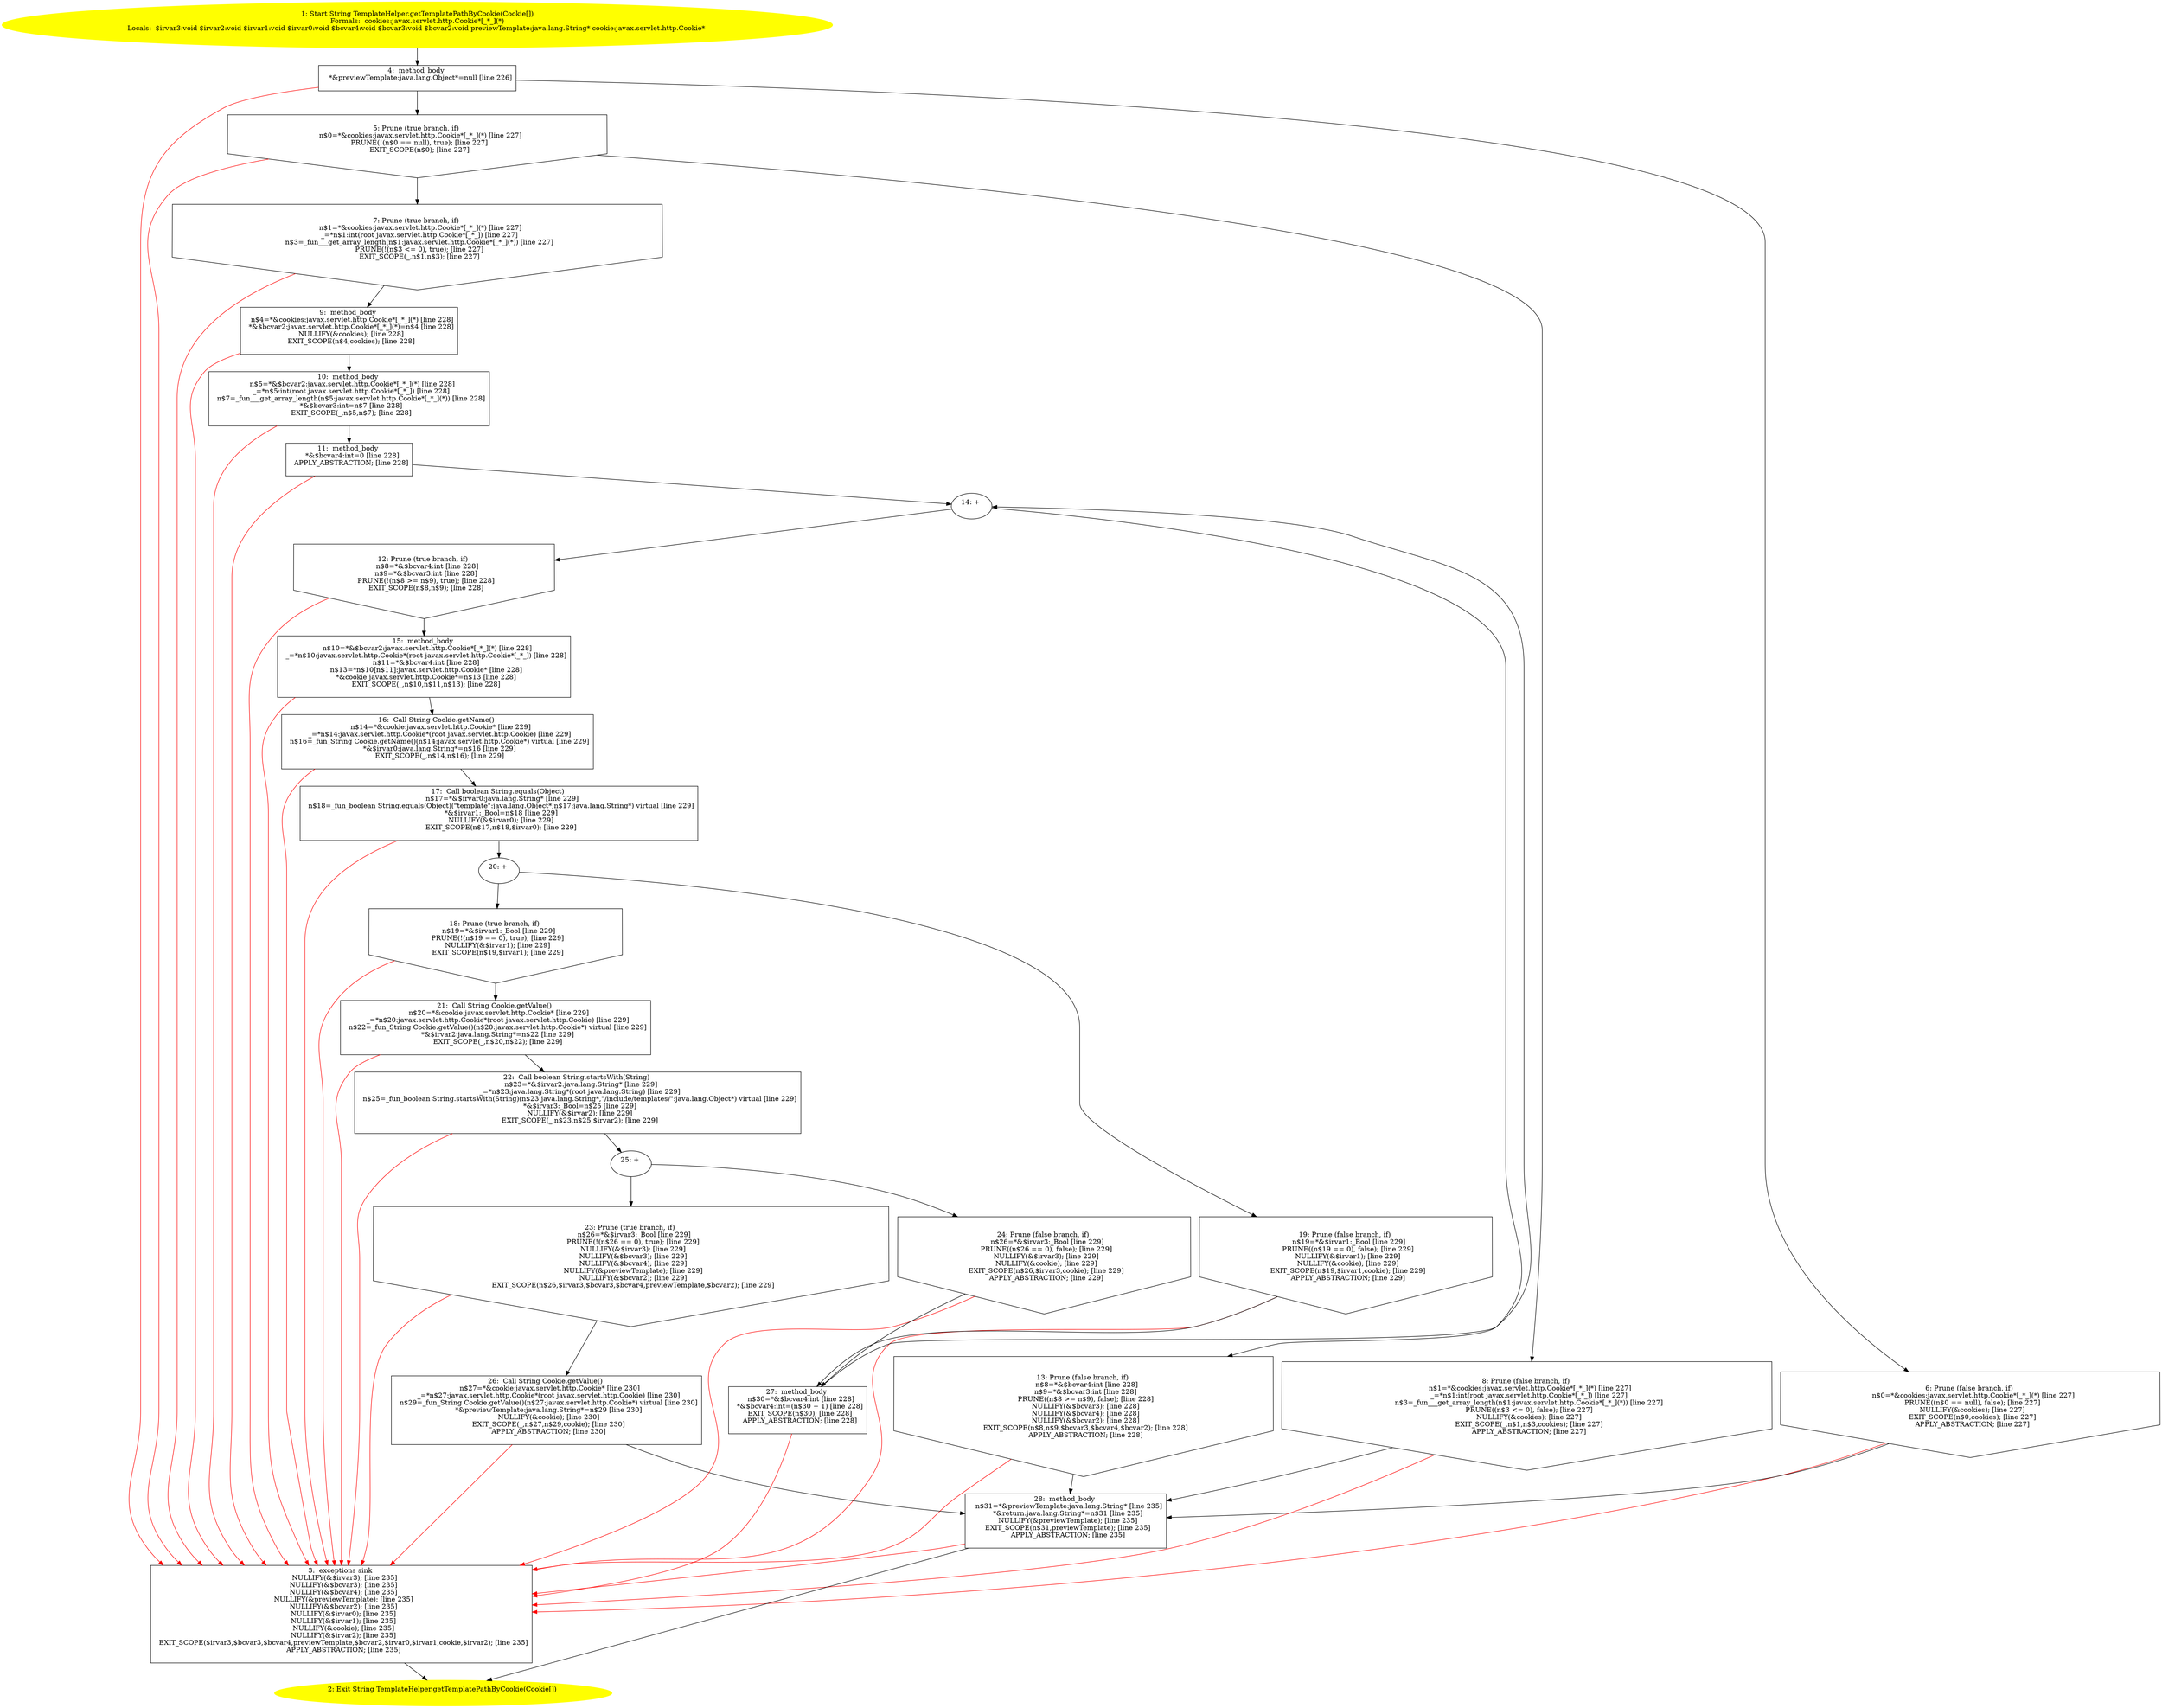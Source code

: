 /* @generated */
digraph cfg {
"com.zrlog.web.interceptor.TemplateHelper.getTemplatePathByCookie(javax.servlet.http.Cookie[]):java.l.95060e1eb302cf8574ad340b7da08317_1" [label="1: Start String TemplateHelper.getTemplatePathByCookie(Cookie[])\nFormals:  cookies:javax.servlet.http.Cookie*[_*_](*)\nLocals:  $irvar3:void $irvar2:void $irvar1:void $irvar0:void $bcvar4:void $bcvar3:void $bcvar2:void previewTemplate:java.lang.String* cookie:javax.servlet.http.Cookie* \n  " color=yellow style=filled]
	

	 "com.zrlog.web.interceptor.TemplateHelper.getTemplatePathByCookie(javax.servlet.http.Cookie[]):java.l.95060e1eb302cf8574ad340b7da08317_1" -> "com.zrlog.web.interceptor.TemplateHelper.getTemplatePathByCookie(javax.servlet.http.Cookie[]):java.l.95060e1eb302cf8574ad340b7da08317_4" ;
"com.zrlog.web.interceptor.TemplateHelper.getTemplatePathByCookie(javax.servlet.http.Cookie[]):java.l.95060e1eb302cf8574ad340b7da08317_2" [label="2: Exit String TemplateHelper.getTemplatePathByCookie(Cookie[]) \n  " color=yellow style=filled]
	

"com.zrlog.web.interceptor.TemplateHelper.getTemplatePathByCookie(javax.servlet.http.Cookie[]):java.l.95060e1eb302cf8574ad340b7da08317_3" [label="3:  exceptions sink \n   NULLIFY(&$irvar3); [line 235]\n  NULLIFY(&$bcvar3); [line 235]\n  NULLIFY(&$bcvar4); [line 235]\n  NULLIFY(&previewTemplate); [line 235]\n  NULLIFY(&$bcvar2); [line 235]\n  NULLIFY(&$irvar0); [line 235]\n  NULLIFY(&$irvar1); [line 235]\n  NULLIFY(&cookie); [line 235]\n  NULLIFY(&$irvar2); [line 235]\n  EXIT_SCOPE($irvar3,$bcvar3,$bcvar4,previewTemplate,$bcvar2,$irvar0,$irvar1,cookie,$irvar2); [line 235]\n  APPLY_ABSTRACTION; [line 235]\n " shape="box"]
	

	 "com.zrlog.web.interceptor.TemplateHelper.getTemplatePathByCookie(javax.servlet.http.Cookie[]):java.l.95060e1eb302cf8574ad340b7da08317_3" -> "com.zrlog.web.interceptor.TemplateHelper.getTemplatePathByCookie(javax.servlet.http.Cookie[]):java.l.95060e1eb302cf8574ad340b7da08317_2" ;
"com.zrlog.web.interceptor.TemplateHelper.getTemplatePathByCookie(javax.servlet.http.Cookie[]):java.l.95060e1eb302cf8574ad340b7da08317_4" [label="4:  method_body \n   *&previewTemplate:java.lang.Object*=null [line 226]\n " shape="box"]
	

	 "com.zrlog.web.interceptor.TemplateHelper.getTemplatePathByCookie(javax.servlet.http.Cookie[]):java.l.95060e1eb302cf8574ad340b7da08317_4" -> "com.zrlog.web.interceptor.TemplateHelper.getTemplatePathByCookie(javax.servlet.http.Cookie[]):java.l.95060e1eb302cf8574ad340b7da08317_5" ;
	 "com.zrlog.web.interceptor.TemplateHelper.getTemplatePathByCookie(javax.servlet.http.Cookie[]):java.l.95060e1eb302cf8574ad340b7da08317_4" -> "com.zrlog.web.interceptor.TemplateHelper.getTemplatePathByCookie(javax.servlet.http.Cookie[]):java.l.95060e1eb302cf8574ad340b7da08317_6" ;
	 "com.zrlog.web.interceptor.TemplateHelper.getTemplatePathByCookie(javax.servlet.http.Cookie[]):java.l.95060e1eb302cf8574ad340b7da08317_4" -> "com.zrlog.web.interceptor.TemplateHelper.getTemplatePathByCookie(javax.servlet.http.Cookie[]):java.l.95060e1eb302cf8574ad340b7da08317_3" [color="red" ];
"com.zrlog.web.interceptor.TemplateHelper.getTemplatePathByCookie(javax.servlet.http.Cookie[]):java.l.95060e1eb302cf8574ad340b7da08317_5" [label="5: Prune (true branch, if) \n   n$0=*&cookies:javax.servlet.http.Cookie*[_*_](*) [line 227]\n  PRUNE(!(n$0 == null), true); [line 227]\n  EXIT_SCOPE(n$0); [line 227]\n " shape="invhouse"]
	

	 "com.zrlog.web.interceptor.TemplateHelper.getTemplatePathByCookie(javax.servlet.http.Cookie[]):java.l.95060e1eb302cf8574ad340b7da08317_5" -> "com.zrlog.web.interceptor.TemplateHelper.getTemplatePathByCookie(javax.servlet.http.Cookie[]):java.l.95060e1eb302cf8574ad340b7da08317_7" ;
	 "com.zrlog.web.interceptor.TemplateHelper.getTemplatePathByCookie(javax.servlet.http.Cookie[]):java.l.95060e1eb302cf8574ad340b7da08317_5" -> "com.zrlog.web.interceptor.TemplateHelper.getTemplatePathByCookie(javax.servlet.http.Cookie[]):java.l.95060e1eb302cf8574ad340b7da08317_8" ;
	 "com.zrlog.web.interceptor.TemplateHelper.getTemplatePathByCookie(javax.servlet.http.Cookie[]):java.l.95060e1eb302cf8574ad340b7da08317_5" -> "com.zrlog.web.interceptor.TemplateHelper.getTemplatePathByCookie(javax.servlet.http.Cookie[]):java.l.95060e1eb302cf8574ad340b7da08317_3" [color="red" ];
"com.zrlog.web.interceptor.TemplateHelper.getTemplatePathByCookie(javax.servlet.http.Cookie[]):java.l.95060e1eb302cf8574ad340b7da08317_6" [label="6: Prune (false branch, if) \n   n$0=*&cookies:javax.servlet.http.Cookie*[_*_](*) [line 227]\n  PRUNE((n$0 == null), false); [line 227]\n  NULLIFY(&cookies); [line 227]\n  EXIT_SCOPE(n$0,cookies); [line 227]\n  APPLY_ABSTRACTION; [line 227]\n " shape="invhouse"]
	

	 "com.zrlog.web.interceptor.TemplateHelper.getTemplatePathByCookie(javax.servlet.http.Cookie[]):java.l.95060e1eb302cf8574ad340b7da08317_6" -> "com.zrlog.web.interceptor.TemplateHelper.getTemplatePathByCookie(javax.servlet.http.Cookie[]):java.l.95060e1eb302cf8574ad340b7da08317_28" ;
	 "com.zrlog.web.interceptor.TemplateHelper.getTemplatePathByCookie(javax.servlet.http.Cookie[]):java.l.95060e1eb302cf8574ad340b7da08317_6" -> "com.zrlog.web.interceptor.TemplateHelper.getTemplatePathByCookie(javax.servlet.http.Cookie[]):java.l.95060e1eb302cf8574ad340b7da08317_3" [color="red" ];
"com.zrlog.web.interceptor.TemplateHelper.getTemplatePathByCookie(javax.servlet.http.Cookie[]):java.l.95060e1eb302cf8574ad340b7da08317_7" [label="7: Prune (true branch, if) \n   n$1=*&cookies:javax.servlet.http.Cookie*[_*_](*) [line 227]\n  _=*n$1:int(root javax.servlet.http.Cookie*[_*_]) [line 227]\n  n$3=_fun___get_array_length(n$1:javax.servlet.http.Cookie*[_*_](*)) [line 227]\n  PRUNE(!(n$3 <= 0), true); [line 227]\n  EXIT_SCOPE(_,n$1,n$3); [line 227]\n " shape="invhouse"]
	

	 "com.zrlog.web.interceptor.TemplateHelper.getTemplatePathByCookie(javax.servlet.http.Cookie[]):java.l.95060e1eb302cf8574ad340b7da08317_7" -> "com.zrlog.web.interceptor.TemplateHelper.getTemplatePathByCookie(javax.servlet.http.Cookie[]):java.l.95060e1eb302cf8574ad340b7da08317_9" ;
	 "com.zrlog.web.interceptor.TemplateHelper.getTemplatePathByCookie(javax.servlet.http.Cookie[]):java.l.95060e1eb302cf8574ad340b7da08317_7" -> "com.zrlog.web.interceptor.TemplateHelper.getTemplatePathByCookie(javax.servlet.http.Cookie[]):java.l.95060e1eb302cf8574ad340b7da08317_3" [color="red" ];
"com.zrlog.web.interceptor.TemplateHelper.getTemplatePathByCookie(javax.servlet.http.Cookie[]):java.l.95060e1eb302cf8574ad340b7da08317_8" [label="8: Prune (false branch, if) \n   n$1=*&cookies:javax.servlet.http.Cookie*[_*_](*) [line 227]\n  _=*n$1:int(root javax.servlet.http.Cookie*[_*_]) [line 227]\n  n$3=_fun___get_array_length(n$1:javax.servlet.http.Cookie*[_*_](*)) [line 227]\n  PRUNE((n$3 <= 0), false); [line 227]\n  NULLIFY(&cookies); [line 227]\n  EXIT_SCOPE(_,n$1,n$3,cookies); [line 227]\n  APPLY_ABSTRACTION; [line 227]\n " shape="invhouse"]
	

	 "com.zrlog.web.interceptor.TemplateHelper.getTemplatePathByCookie(javax.servlet.http.Cookie[]):java.l.95060e1eb302cf8574ad340b7da08317_8" -> "com.zrlog.web.interceptor.TemplateHelper.getTemplatePathByCookie(javax.servlet.http.Cookie[]):java.l.95060e1eb302cf8574ad340b7da08317_28" ;
	 "com.zrlog.web.interceptor.TemplateHelper.getTemplatePathByCookie(javax.servlet.http.Cookie[]):java.l.95060e1eb302cf8574ad340b7da08317_8" -> "com.zrlog.web.interceptor.TemplateHelper.getTemplatePathByCookie(javax.servlet.http.Cookie[]):java.l.95060e1eb302cf8574ad340b7da08317_3" [color="red" ];
"com.zrlog.web.interceptor.TemplateHelper.getTemplatePathByCookie(javax.servlet.http.Cookie[]):java.l.95060e1eb302cf8574ad340b7da08317_9" [label="9:  method_body \n   n$4=*&cookies:javax.servlet.http.Cookie*[_*_](*) [line 228]\n  *&$bcvar2:javax.servlet.http.Cookie*[_*_](*)=n$4 [line 228]\n  NULLIFY(&cookies); [line 228]\n  EXIT_SCOPE(n$4,cookies); [line 228]\n " shape="box"]
	

	 "com.zrlog.web.interceptor.TemplateHelper.getTemplatePathByCookie(javax.servlet.http.Cookie[]):java.l.95060e1eb302cf8574ad340b7da08317_9" -> "com.zrlog.web.interceptor.TemplateHelper.getTemplatePathByCookie(javax.servlet.http.Cookie[]):java.l.95060e1eb302cf8574ad340b7da08317_10" ;
	 "com.zrlog.web.interceptor.TemplateHelper.getTemplatePathByCookie(javax.servlet.http.Cookie[]):java.l.95060e1eb302cf8574ad340b7da08317_9" -> "com.zrlog.web.interceptor.TemplateHelper.getTemplatePathByCookie(javax.servlet.http.Cookie[]):java.l.95060e1eb302cf8574ad340b7da08317_3" [color="red" ];
"com.zrlog.web.interceptor.TemplateHelper.getTemplatePathByCookie(javax.servlet.http.Cookie[]):java.l.95060e1eb302cf8574ad340b7da08317_10" [label="10:  method_body \n   n$5=*&$bcvar2:javax.servlet.http.Cookie*[_*_](*) [line 228]\n  _=*n$5:int(root javax.servlet.http.Cookie*[_*_]) [line 228]\n  n$7=_fun___get_array_length(n$5:javax.servlet.http.Cookie*[_*_](*)) [line 228]\n  *&$bcvar3:int=n$7 [line 228]\n  EXIT_SCOPE(_,n$5,n$7); [line 228]\n " shape="box"]
	

	 "com.zrlog.web.interceptor.TemplateHelper.getTemplatePathByCookie(javax.servlet.http.Cookie[]):java.l.95060e1eb302cf8574ad340b7da08317_10" -> "com.zrlog.web.interceptor.TemplateHelper.getTemplatePathByCookie(javax.servlet.http.Cookie[]):java.l.95060e1eb302cf8574ad340b7da08317_11" ;
	 "com.zrlog.web.interceptor.TemplateHelper.getTemplatePathByCookie(javax.servlet.http.Cookie[]):java.l.95060e1eb302cf8574ad340b7da08317_10" -> "com.zrlog.web.interceptor.TemplateHelper.getTemplatePathByCookie(javax.servlet.http.Cookie[]):java.l.95060e1eb302cf8574ad340b7da08317_3" [color="red" ];
"com.zrlog.web.interceptor.TemplateHelper.getTemplatePathByCookie(javax.servlet.http.Cookie[]):java.l.95060e1eb302cf8574ad340b7da08317_11" [label="11:  method_body \n   *&$bcvar4:int=0 [line 228]\n  APPLY_ABSTRACTION; [line 228]\n " shape="box"]
	

	 "com.zrlog.web.interceptor.TemplateHelper.getTemplatePathByCookie(javax.servlet.http.Cookie[]):java.l.95060e1eb302cf8574ad340b7da08317_11" -> "com.zrlog.web.interceptor.TemplateHelper.getTemplatePathByCookie(javax.servlet.http.Cookie[]):java.l.95060e1eb302cf8574ad340b7da08317_14" ;
	 "com.zrlog.web.interceptor.TemplateHelper.getTemplatePathByCookie(javax.servlet.http.Cookie[]):java.l.95060e1eb302cf8574ad340b7da08317_11" -> "com.zrlog.web.interceptor.TemplateHelper.getTemplatePathByCookie(javax.servlet.http.Cookie[]):java.l.95060e1eb302cf8574ad340b7da08317_3" [color="red" ];
"com.zrlog.web.interceptor.TemplateHelper.getTemplatePathByCookie(javax.servlet.http.Cookie[]):java.l.95060e1eb302cf8574ad340b7da08317_12" [label="12: Prune (true branch, if) \n   n$8=*&$bcvar4:int [line 228]\n  n$9=*&$bcvar3:int [line 228]\n  PRUNE(!(n$8 >= n$9), true); [line 228]\n  EXIT_SCOPE(n$8,n$9); [line 228]\n " shape="invhouse"]
	

	 "com.zrlog.web.interceptor.TemplateHelper.getTemplatePathByCookie(javax.servlet.http.Cookie[]):java.l.95060e1eb302cf8574ad340b7da08317_12" -> "com.zrlog.web.interceptor.TemplateHelper.getTemplatePathByCookie(javax.servlet.http.Cookie[]):java.l.95060e1eb302cf8574ad340b7da08317_15" ;
	 "com.zrlog.web.interceptor.TemplateHelper.getTemplatePathByCookie(javax.servlet.http.Cookie[]):java.l.95060e1eb302cf8574ad340b7da08317_12" -> "com.zrlog.web.interceptor.TemplateHelper.getTemplatePathByCookie(javax.servlet.http.Cookie[]):java.l.95060e1eb302cf8574ad340b7da08317_3" [color="red" ];
"com.zrlog.web.interceptor.TemplateHelper.getTemplatePathByCookie(javax.servlet.http.Cookie[]):java.l.95060e1eb302cf8574ad340b7da08317_13" [label="13: Prune (false branch, if) \n   n$8=*&$bcvar4:int [line 228]\n  n$9=*&$bcvar3:int [line 228]\n  PRUNE((n$8 >= n$9), false); [line 228]\n  NULLIFY(&$bcvar3); [line 228]\n  NULLIFY(&$bcvar4); [line 228]\n  NULLIFY(&$bcvar2); [line 228]\n  EXIT_SCOPE(n$8,n$9,$bcvar3,$bcvar4,$bcvar2); [line 228]\n  APPLY_ABSTRACTION; [line 228]\n " shape="invhouse"]
	

	 "com.zrlog.web.interceptor.TemplateHelper.getTemplatePathByCookie(javax.servlet.http.Cookie[]):java.l.95060e1eb302cf8574ad340b7da08317_13" -> "com.zrlog.web.interceptor.TemplateHelper.getTemplatePathByCookie(javax.servlet.http.Cookie[]):java.l.95060e1eb302cf8574ad340b7da08317_28" ;
	 "com.zrlog.web.interceptor.TemplateHelper.getTemplatePathByCookie(javax.servlet.http.Cookie[]):java.l.95060e1eb302cf8574ad340b7da08317_13" -> "com.zrlog.web.interceptor.TemplateHelper.getTemplatePathByCookie(javax.servlet.http.Cookie[]):java.l.95060e1eb302cf8574ad340b7da08317_3" [color="red" ];
"com.zrlog.web.interceptor.TemplateHelper.getTemplatePathByCookie(javax.servlet.http.Cookie[]):java.l.95060e1eb302cf8574ad340b7da08317_14" [label="14: + \n  " ]
	

	 "com.zrlog.web.interceptor.TemplateHelper.getTemplatePathByCookie(javax.servlet.http.Cookie[]):java.l.95060e1eb302cf8574ad340b7da08317_14" -> "com.zrlog.web.interceptor.TemplateHelper.getTemplatePathByCookie(javax.servlet.http.Cookie[]):java.l.95060e1eb302cf8574ad340b7da08317_12" ;
	 "com.zrlog.web.interceptor.TemplateHelper.getTemplatePathByCookie(javax.servlet.http.Cookie[]):java.l.95060e1eb302cf8574ad340b7da08317_14" -> "com.zrlog.web.interceptor.TemplateHelper.getTemplatePathByCookie(javax.servlet.http.Cookie[]):java.l.95060e1eb302cf8574ad340b7da08317_13" ;
"com.zrlog.web.interceptor.TemplateHelper.getTemplatePathByCookie(javax.servlet.http.Cookie[]):java.l.95060e1eb302cf8574ad340b7da08317_15" [label="15:  method_body \n   n$10=*&$bcvar2:javax.servlet.http.Cookie*[_*_](*) [line 228]\n  _=*n$10:javax.servlet.http.Cookie*(root javax.servlet.http.Cookie*[_*_]) [line 228]\n  n$11=*&$bcvar4:int [line 228]\n  n$13=*n$10[n$11]:javax.servlet.http.Cookie* [line 228]\n  *&cookie:javax.servlet.http.Cookie*=n$13 [line 228]\n  EXIT_SCOPE(_,n$10,n$11,n$13); [line 228]\n " shape="box"]
	

	 "com.zrlog.web.interceptor.TemplateHelper.getTemplatePathByCookie(javax.servlet.http.Cookie[]):java.l.95060e1eb302cf8574ad340b7da08317_15" -> "com.zrlog.web.interceptor.TemplateHelper.getTemplatePathByCookie(javax.servlet.http.Cookie[]):java.l.95060e1eb302cf8574ad340b7da08317_16" ;
	 "com.zrlog.web.interceptor.TemplateHelper.getTemplatePathByCookie(javax.servlet.http.Cookie[]):java.l.95060e1eb302cf8574ad340b7da08317_15" -> "com.zrlog.web.interceptor.TemplateHelper.getTemplatePathByCookie(javax.servlet.http.Cookie[]):java.l.95060e1eb302cf8574ad340b7da08317_3" [color="red" ];
"com.zrlog.web.interceptor.TemplateHelper.getTemplatePathByCookie(javax.servlet.http.Cookie[]):java.l.95060e1eb302cf8574ad340b7da08317_16" [label="16:  Call String Cookie.getName() \n   n$14=*&cookie:javax.servlet.http.Cookie* [line 229]\n  _=*n$14:javax.servlet.http.Cookie*(root javax.servlet.http.Cookie) [line 229]\n  n$16=_fun_String Cookie.getName()(n$14:javax.servlet.http.Cookie*) virtual [line 229]\n  *&$irvar0:java.lang.String*=n$16 [line 229]\n  EXIT_SCOPE(_,n$14,n$16); [line 229]\n " shape="box"]
	

	 "com.zrlog.web.interceptor.TemplateHelper.getTemplatePathByCookie(javax.servlet.http.Cookie[]):java.l.95060e1eb302cf8574ad340b7da08317_16" -> "com.zrlog.web.interceptor.TemplateHelper.getTemplatePathByCookie(javax.servlet.http.Cookie[]):java.l.95060e1eb302cf8574ad340b7da08317_17" ;
	 "com.zrlog.web.interceptor.TemplateHelper.getTemplatePathByCookie(javax.servlet.http.Cookie[]):java.l.95060e1eb302cf8574ad340b7da08317_16" -> "com.zrlog.web.interceptor.TemplateHelper.getTemplatePathByCookie(javax.servlet.http.Cookie[]):java.l.95060e1eb302cf8574ad340b7da08317_3" [color="red" ];
"com.zrlog.web.interceptor.TemplateHelper.getTemplatePathByCookie(javax.servlet.http.Cookie[]):java.l.95060e1eb302cf8574ad340b7da08317_17" [label="17:  Call boolean String.equals(Object) \n   n$17=*&$irvar0:java.lang.String* [line 229]\n  n$18=_fun_boolean String.equals(Object)(\"template\":java.lang.Object*,n$17:java.lang.String*) virtual [line 229]\n  *&$irvar1:_Bool=n$18 [line 229]\n  NULLIFY(&$irvar0); [line 229]\n  EXIT_SCOPE(n$17,n$18,$irvar0); [line 229]\n " shape="box"]
	

	 "com.zrlog.web.interceptor.TemplateHelper.getTemplatePathByCookie(javax.servlet.http.Cookie[]):java.l.95060e1eb302cf8574ad340b7da08317_17" -> "com.zrlog.web.interceptor.TemplateHelper.getTemplatePathByCookie(javax.servlet.http.Cookie[]):java.l.95060e1eb302cf8574ad340b7da08317_20" ;
	 "com.zrlog.web.interceptor.TemplateHelper.getTemplatePathByCookie(javax.servlet.http.Cookie[]):java.l.95060e1eb302cf8574ad340b7da08317_17" -> "com.zrlog.web.interceptor.TemplateHelper.getTemplatePathByCookie(javax.servlet.http.Cookie[]):java.l.95060e1eb302cf8574ad340b7da08317_3" [color="red" ];
"com.zrlog.web.interceptor.TemplateHelper.getTemplatePathByCookie(javax.servlet.http.Cookie[]):java.l.95060e1eb302cf8574ad340b7da08317_18" [label="18: Prune (true branch, if) \n   n$19=*&$irvar1:_Bool [line 229]\n  PRUNE(!(n$19 == 0), true); [line 229]\n  NULLIFY(&$irvar1); [line 229]\n  EXIT_SCOPE(n$19,$irvar1); [line 229]\n " shape="invhouse"]
	

	 "com.zrlog.web.interceptor.TemplateHelper.getTemplatePathByCookie(javax.servlet.http.Cookie[]):java.l.95060e1eb302cf8574ad340b7da08317_18" -> "com.zrlog.web.interceptor.TemplateHelper.getTemplatePathByCookie(javax.servlet.http.Cookie[]):java.l.95060e1eb302cf8574ad340b7da08317_21" ;
	 "com.zrlog.web.interceptor.TemplateHelper.getTemplatePathByCookie(javax.servlet.http.Cookie[]):java.l.95060e1eb302cf8574ad340b7da08317_18" -> "com.zrlog.web.interceptor.TemplateHelper.getTemplatePathByCookie(javax.servlet.http.Cookie[]):java.l.95060e1eb302cf8574ad340b7da08317_3" [color="red" ];
"com.zrlog.web.interceptor.TemplateHelper.getTemplatePathByCookie(javax.servlet.http.Cookie[]):java.l.95060e1eb302cf8574ad340b7da08317_19" [label="19: Prune (false branch, if) \n   n$19=*&$irvar1:_Bool [line 229]\n  PRUNE((n$19 == 0), false); [line 229]\n  NULLIFY(&$irvar1); [line 229]\n  NULLIFY(&cookie); [line 229]\n  EXIT_SCOPE(n$19,$irvar1,cookie); [line 229]\n  APPLY_ABSTRACTION; [line 229]\n " shape="invhouse"]
	

	 "com.zrlog.web.interceptor.TemplateHelper.getTemplatePathByCookie(javax.servlet.http.Cookie[]):java.l.95060e1eb302cf8574ad340b7da08317_19" -> "com.zrlog.web.interceptor.TemplateHelper.getTemplatePathByCookie(javax.servlet.http.Cookie[]):java.l.95060e1eb302cf8574ad340b7da08317_27" ;
	 "com.zrlog.web.interceptor.TemplateHelper.getTemplatePathByCookie(javax.servlet.http.Cookie[]):java.l.95060e1eb302cf8574ad340b7da08317_19" -> "com.zrlog.web.interceptor.TemplateHelper.getTemplatePathByCookie(javax.servlet.http.Cookie[]):java.l.95060e1eb302cf8574ad340b7da08317_3" [color="red" ];
"com.zrlog.web.interceptor.TemplateHelper.getTemplatePathByCookie(javax.servlet.http.Cookie[]):java.l.95060e1eb302cf8574ad340b7da08317_20" [label="20: + \n  " ]
	

	 "com.zrlog.web.interceptor.TemplateHelper.getTemplatePathByCookie(javax.servlet.http.Cookie[]):java.l.95060e1eb302cf8574ad340b7da08317_20" -> "com.zrlog.web.interceptor.TemplateHelper.getTemplatePathByCookie(javax.servlet.http.Cookie[]):java.l.95060e1eb302cf8574ad340b7da08317_18" ;
	 "com.zrlog.web.interceptor.TemplateHelper.getTemplatePathByCookie(javax.servlet.http.Cookie[]):java.l.95060e1eb302cf8574ad340b7da08317_20" -> "com.zrlog.web.interceptor.TemplateHelper.getTemplatePathByCookie(javax.servlet.http.Cookie[]):java.l.95060e1eb302cf8574ad340b7da08317_19" ;
"com.zrlog.web.interceptor.TemplateHelper.getTemplatePathByCookie(javax.servlet.http.Cookie[]):java.l.95060e1eb302cf8574ad340b7da08317_21" [label="21:  Call String Cookie.getValue() \n   n$20=*&cookie:javax.servlet.http.Cookie* [line 229]\n  _=*n$20:javax.servlet.http.Cookie*(root javax.servlet.http.Cookie) [line 229]\n  n$22=_fun_String Cookie.getValue()(n$20:javax.servlet.http.Cookie*) virtual [line 229]\n  *&$irvar2:java.lang.String*=n$22 [line 229]\n  EXIT_SCOPE(_,n$20,n$22); [line 229]\n " shape="box"]
	

	 "com.zrlog.web.interceptor.TemplateHelper.getTemplatePathByCookie(javax.servlet.http.Cookie[]):java.l.95060e1eb302cf8574ad340b7da08317_21" -> "com.zrlog.web.interceptor.TemplateHelper.getTemplatePathByCookie(javax.servlet.http.Cookie[]):java.l.95060e1eb302cf8574ad340b7da08317_22" ;
	 "com.zrlog.web.interceptor.TemplateHelper.getTemplatePathByCookie(javax.servlet.http.Cookie[]):java.l.95060e1eb302cf8574ad340b7da08317_21" -> "com.zrlog.web.interceptor.TemplateHelper.getTemplatePathByCookie(javax.servlet.http.Cookie[]):java.l.95060e1eb302cf8574ad340b7da08317_3" [color="red" ];
"com.zrlog.web.interceptor.TemplateHelper.getTemplatePathByCookie(javax.servlet.http.Cookie[]):java.l.95060e1eb302cf8574ad340b7da08317_22" [label="22:  Call boolean String.startsWith(String) \n   n$23=*&$irvar2:java.lang.String* [line 229]\n  _=*n$23:java.lang.String*(root java.lang.String) [line 229]\n  n$25=_fun_boolean String.startsWith(String)(n$23:java.lang.String*,\"/include/templates/\":java.lang.Object*) virtual [line 229]\n  *&$irvar3:_Bool=n$25 [line 229]\n  NULLIFY(&$irvar2); [line 229]\n  EXIT_SCOPE(_,n$23,n$25,$irvar2); [line 229]\n " shape="box"]
	

	 "com.zrlog.web.interceptor.TemplateHelper.getTemplatePathByCookie(javax.servlet.http.Cookie[]):java.l.95060e1eb302cf8574ad340b7da08317_22" -> "com.zrlog.web.interceptor.TemplateHelper.getTemplatePathByCookie(javax.servlet.http.Cookie[]):java.l.95060e1eb302cf8574ad340b7da08317_25" ;
	 "com.zrlog.web.interceptor.TemplateHelper.getTemplatePathByCookie(javax.servlet.http.Cookie[]):java.l.95060e1eb302cf8574ad340b7da08317_22" -> "com.zrlog.web.interceptor.TemplateHelper.getTemplatePathByCookie(javax.servlet.http.Cookie[]):java.l.95060e1eb302cf8574ad340b7da08317_3" [color="red" ];
"com.zrlog.web.interceptor.TemplateHelper.getTemplatePathByCookie(javax.servlet.http.Cookie[]):java.l.95060e1eb302cf8574ad340b7da08317_23" [label="23: Prune (true branch, if) \n   n$26=*&$irvar3:_Bool [line 229]\n  PRUNE(!(n$26 == 0), true); [line 229]\n  NULLIFY(&$irvar3); [line 229]\n  NULLIFY(&$bcvar3); [line 229]\n  NULLIFY(&$bcvar4); [line 229]\n  NULLIFY(&previewTemplate); [line 229]\n  NULLIFY(&$bcvar2); [line 229]\n  EXIT_SCOPE(n$26,$irvar3,$bcvar3,$bcvar4,previewTemplate,$bcvar2); [line 229]\n " shape="invhouse"]
	

	 "com.zrlog.web.interceptor.TemplateHelper.getTemplatePathByCookie(javax.servlet.http.Cookie[]):java.l.95060e1eb302cf8574ad340b7da08317_23" -> "com.zrlog.web.interceptor.TemplateHelper.getTemplatePathByCookie(javax.servlet.http.Cookie[]):java.l.95060e1eb302cf8574ad340b7da08317_26" ;
	 "com.zrlog.web.interceptor.TemplateHelper.getTemplatePathByCookie(javax.servlet.http.Cookie[]):java.l.95060e1eb302cf8574ad340b7da08317_23" -> "com.zrlog.web.interceptor.TemplateHelper.getTemplatePathByCookie(javax.servlet.http.Cookie[]):java.l.95060e1eb302cf8574ad340b7da08317_3" [color="red" ];
"com.zrlog.web.interceptor.TemplateHelper.getTemplatePathByCookie(javax.servlet.http.Cookie[]):java.l.95060e1eb302cf8574ad340b7da08317_24" [label="24: Prune (false branch, if) \n   n$26=*&$irvar3:_Bool [line 229]\n  PRUNE((n$26 == 0), false); [line 229]\n  NULLIFY(&$irvar3); [line 229]\n  NULLIFY(&cookie); [line 229]\n  EXIT_SCOPE(n$26,$irvar3,cookie); [line 229]\n  APPLY_ABSTRACTION; [line 229]\n " shape="invhouse"]
	

	 "com.zrlog.web.interceptor.TemplateHelper.getTemplatePathByCookie(javax.servlet.http.Cookie[]):java.l.95060e1eb302cf8574ad340b7da08317_24" -> "com.zrlog.web.interceptor.TemplateHelper.getTemplatePathByCookie(javax.servlet.http.Cookie[]):java.l.95060e1eb302cf8574ad340b7da08317_27" ;
	 "com.zrlog.web.interceptor.TemplateHelper.getTemplatePathByCookie(javax.servlet.http.Cookie[]):java.l.95060e1eb302cf8574ad340b7da08317_24" -> "com.zrlog.web.interceptor.TemplateHelper.getTemplatePathByCookie(javax.servlet.http.Cookie[]):java.l.95060e1eb302cf8574ad340b7da08317_3" [color="red" ];
"com.zrlog.web.interceptor.TemplateHelper.getTemplatePathByCookie(javax.servlet.http.Cookie[]):java.l.95060e1eb302cf8574ad340b7da08317_25" [label="25: + \n  " ]
	

	 "com.zrlog.web.interceptor.TemplateHelper.getTemplatePathByCookie(javax.servlet.http.Cookie[]):java.l.95060e1eb302cf8574ad340b7da08317_25" -> "com.zrlog.web.interceptor.TemplateHelper.getTemplatePathByCookie(javax.servlet.http.Cookie[]):java.l.95060e1eb302cf8574ad340b7da08317_23" ;
	 "com.zrlog.web.interceptor.TemplateHelper.getTemplatePathByCookie(javax.servlet.http.Cookie[]):java.l.95060e1eb302cf8574ad340b7da08317_25" -> "com.zrlog.web.interceptor.TemplateHelper.getTemplatePathByCookie(javax.servlet.http.Cookie[]):java.l.95060e1eb302cf8574ad340b7da08317_24" ;
"com.zrlog.web.interceptor.TemplateHelper.getTemplatePathByCookie(javax.servlet.http.Cookie[]):java.l.95060e1eb302cf8574ad340b7da08317_26" [label="26:  Call String Cookie.getValue() \n   n$27=*&cookie:javax.servlet.http.Cookie* [line 230]\n  _=*n$27:javax.servlet.http.Cookie*(root javax.servlet.http.Cookie) [line 230]\n  n$29=_fun_String Cookie.getValue()(n$27:javax.servlet.http.Cookie*) virtual [line 230]\n  *&previewTemplate:java.lang.String*=n$29 [line 230]\n  NULLIFY(&cookie); [line 230]\n  EXIT_SCOPE(_,n$27,n$29,cookie); [line 230]\n  APPLY_ABSTRACTION; [line 230]\n " shape="box"]
	

	 "com.zrlog.web.interceptor.TemplateHelper.getTemplatePathByCookie(javax.servlet.http.Cookie[]):java.l.95060e1eb302cf8574ad340b7da08317_26" -> "com.zrlog.web.interceptor.TemplateHelper.getTemplatePathByCookie(javax.servlet.http.Cookie[]):java.l.95060e1eb302cf8574ad340b7da08317_28" ;
	 "com.zrlog.web.interceptor.TemplateHelper.getTemplatePathByCookie(javax.servlet.http.Cookie[]):java.l.95060e1eb302cf8574ad340b7da08317_26" -> "com.zrlog.web.interceptor.TemplateHelper.getTemplatePathByCookie(javax.servlet.http.Cookie[]):java.l.95060e1eb302cf8574ad340b7da08317_3" [color="red" ];
"com.zrlog.web.interceptor.TemplateHelper.getTemplatePathByCookie(javax.servlet.http.Cookie[]):java.l.95060e1eb302cf8574ad340b7da08317_27" [label="27:  method_body \n   n$30=*&$bcvar4:int [line 228]\n  *&$bcvar4:int=(n$30 + 1) [line 228]\n  EXIT_SCOPE(n$30); [line 228]\n  APPLY_ABSTRACTION; [line 228]\n " shape="box"]
	

	 "com.zrlog.web.interceptor.TemplateHelper.getTemplatePathByCookie(javax.servlet.http.Cookie[]):java.l.95060e1eb302cf8574ad340b7da08317_27" -> "com.zrlog.web.interceptor.TemplateHelper.getTemplatePathByCookie(javax.servlet.http.Cookie[]):java.l.95060e1eb302cf8574ad340b7da08317_14" ;
	 "com.zrlog.web.interceptor.TemplateHelper.getTemplatePathByCookie(javax.servlet.http.Cookie[]):java.l.95060e1eb302cf8574ad340b7da08317_27" -> "com.zrlog.web.interceptor.TemplateHelper.getTemplatePathByCookie(javax.servlet.http.Cookie[]):java.l.95060e1eb302cf8574ad340b7da08317_3" [color="red" ];
"com.zrlog.web.interceptor.TemplateHelper.getTemplatePathByCookie(javax.servlet.http.Cookie[]):java.l.95060e1eb302cf8574ad340b7da08317_28" [label="28:  method_body \n   n$31=*&previewTemplate:java.lang.String* [line 235]\n  *&return:java.lang.String*=n$31 [line 235]\n  NULLIFY(&previewTemplate); [line 235]\n  EXIT_SCOPE(n$31,previewTemplate); [line 235]\n  APPLY_ABSTRACTION; [line 235]\n " shape="box"]
	

	 "com.zrlog.web.interceptor.TemplateHelper.getTemplatePathByCookie(javax.servlet.http.Cookie[]):java.l.95060e1eb302cf8574ad340b7da08317_28" -> "com.zrlog.web.interceptor.TemplateHelper.getTemplatePathByCookie(javax.servlet.http.Cookie[]):java.l.95060e1eb302cf8574ad340b7da08317_2" ;
	 "com.zrlog.web.interceptor.TemplateHelper.getTemplatePathByCookie(javax.servlet.http.Cookie[]):java.l.95060e1eb302cf8574ad340b7da08317_28" -> "com.zrlog.web.interceptor.TemplateHelper.getTemplatePathByCookie(javax.servlet.http.Cookie[]):java.l.95060e1eb302cf8574ad340b7da08317_3" [color="red" ];
}

